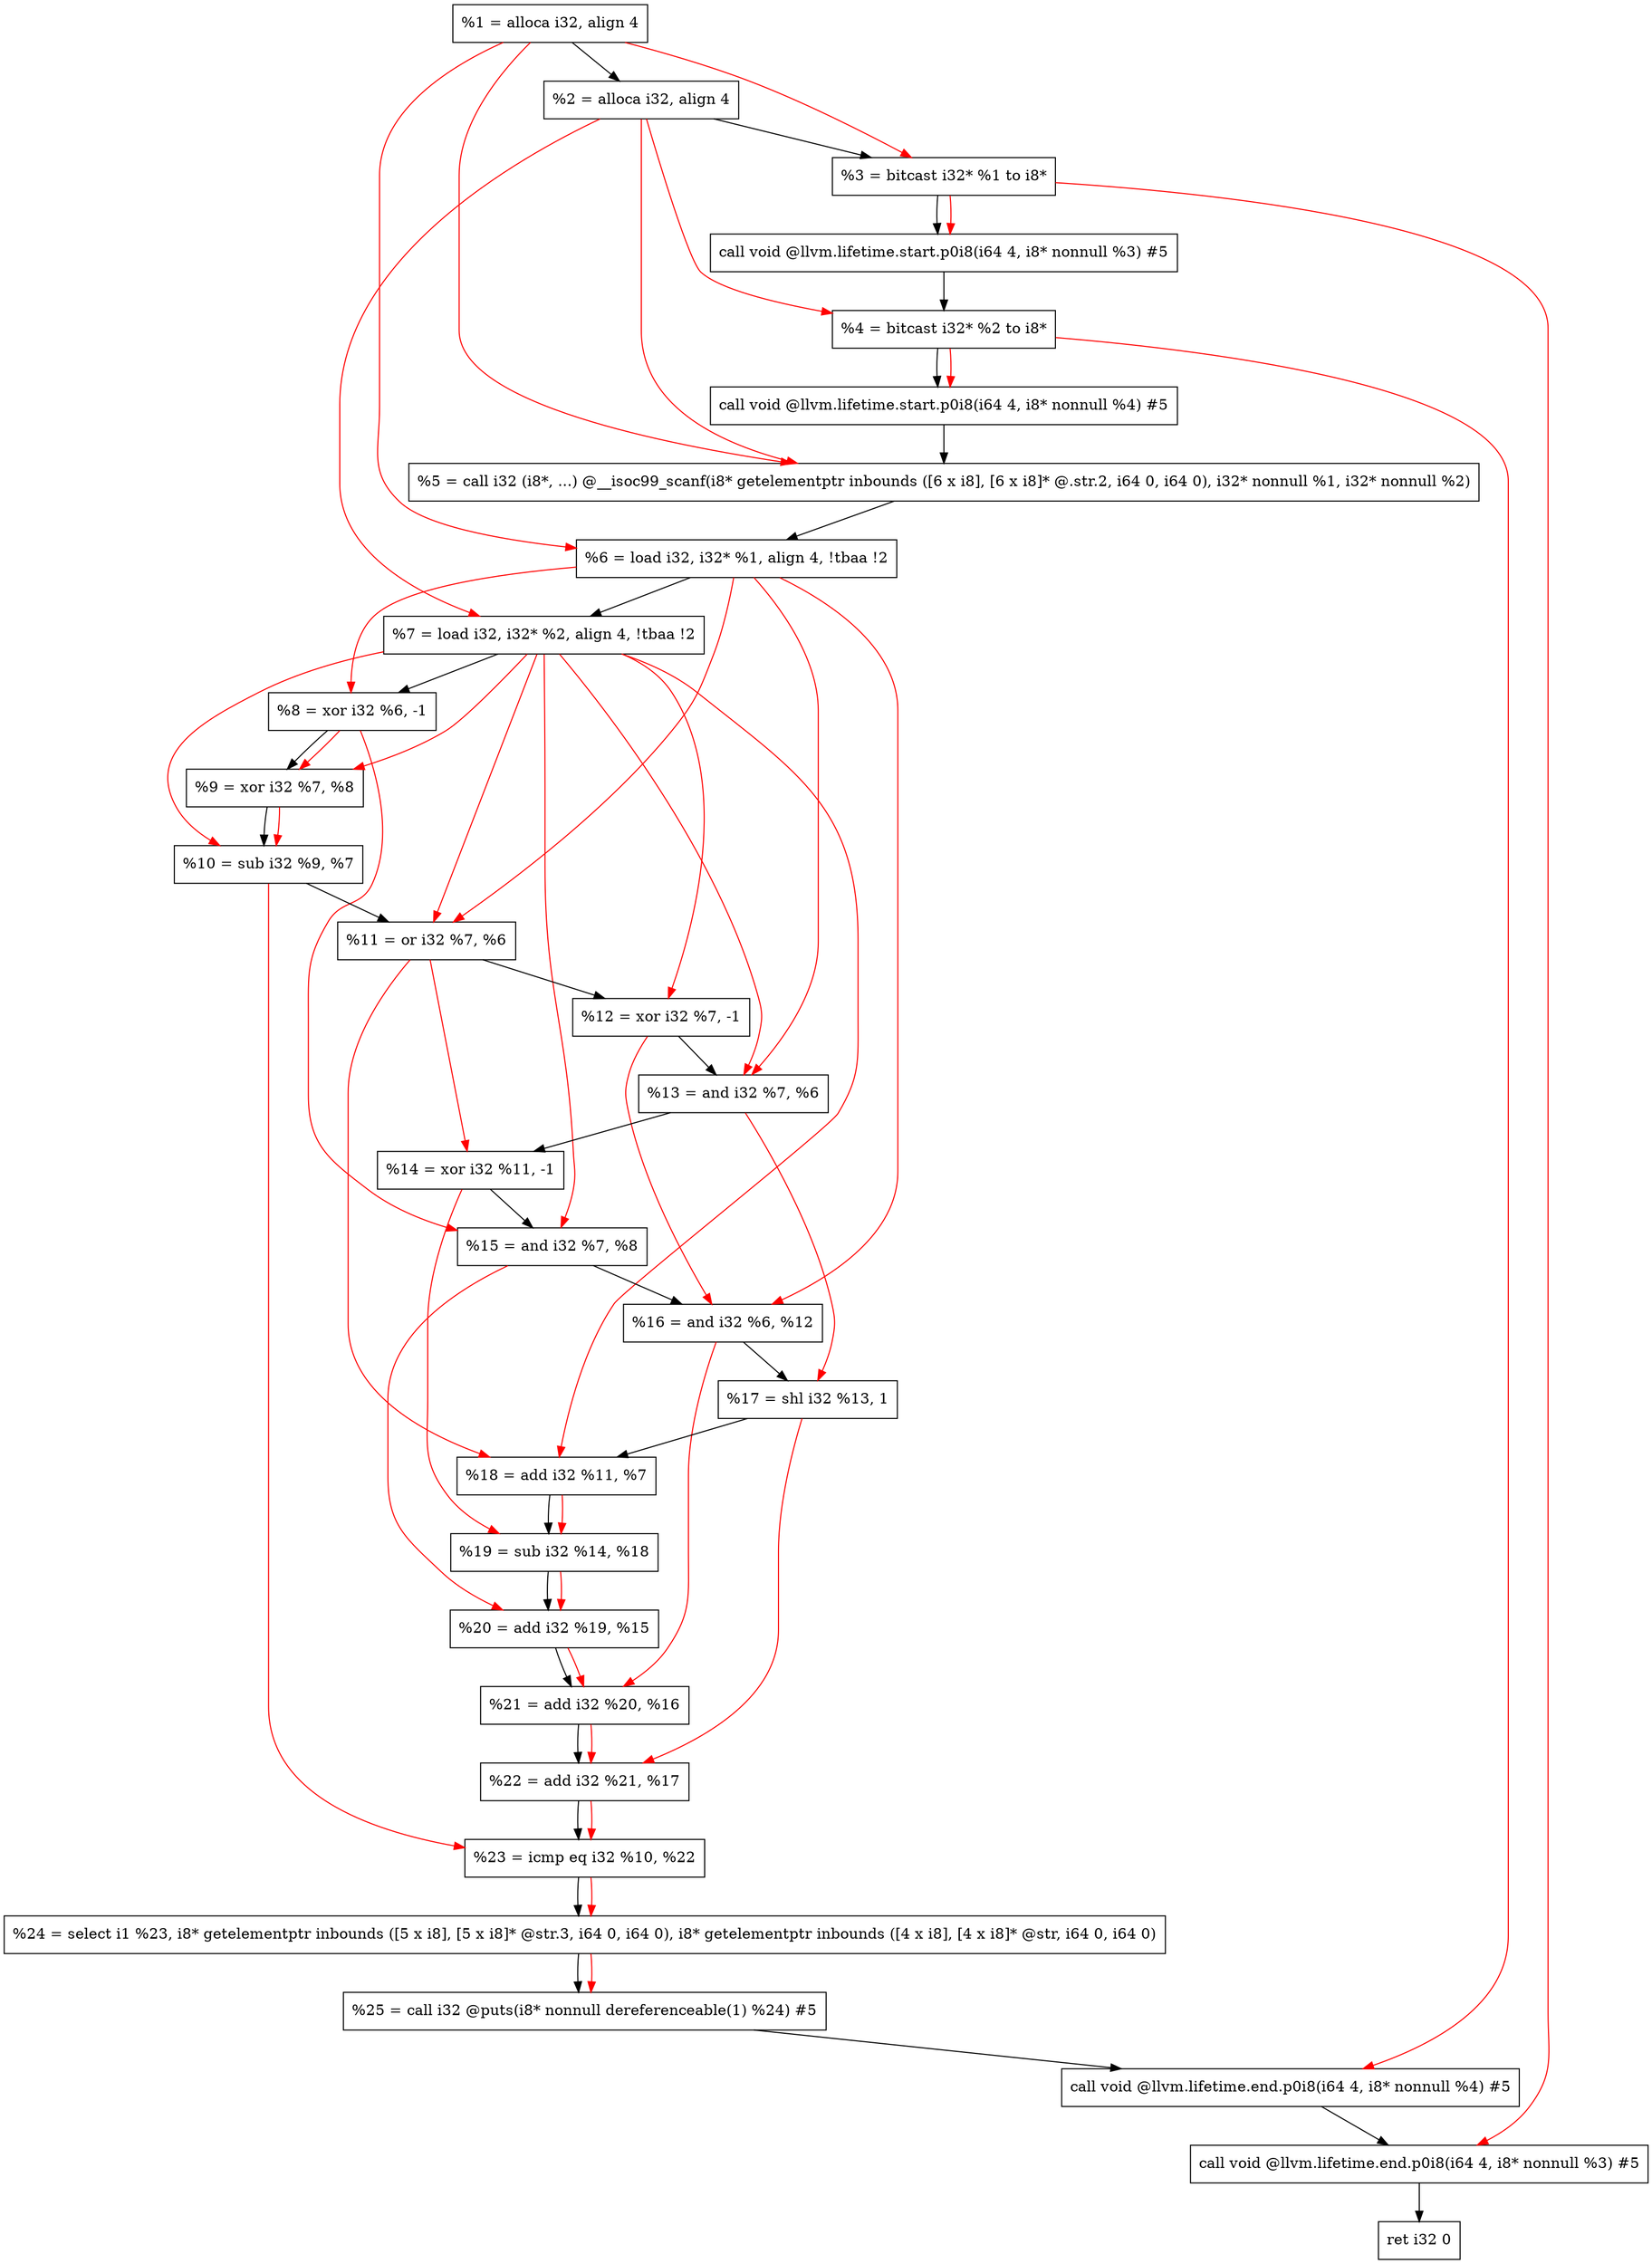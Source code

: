 digraph "DFG for'main' function" {
	Node0xe65798[shape=record, label="  %1 = alloca i32, align 4"];
	Node0xe65818[shape=record, label="  %2 = alloca i32, align 4"];
	Node0xe658a8[shape=record, label="  %3 = bitcast i32* %1 to i8*"];
	Node0xe65d08[shape=record, label="  call void @llvm.lifetime.start.p0i8(i64 4, i8* nonnull %3) #5"];
	Node0xe65de8[shape=record, label="  %4 = bitcast i32* %2 to i8*"];
	Node0xe65f08[shape=record, label="  call void @llvm.lifetime.start.p0i8(i64 4, i8* nonnull %4) #5"];
	Node0xe66140[shape=record, label="  %5 = call i32 (i8*, ...) @__isoc99_scanf(i8* getelementptr inbounds ([6 x i8], [6 x i8]* @.str.2, i64 0, i64 0), i32* nonnull %1, i32* nonnull %2)"];
	Node0xe661f8[shape=record, label="  %6 = load i32, i32* %1, align 4, !tbaa !2"];
	Node0xe67168[shape=record, label="  %7 = load i32, i32* %2, align 4, !tbaa !2"];
	Node0xe677f0[shape=record, label="  %8 = xor i32 %6, -1"];
	Node0xe67860[shape=record, label="  %9 = xor i32 %7, %8"];
	Node0xe678d0[shape=record, label="  %10 = sub i32 %9, %7"];
	Node0xe67940[shape=record, label="  %11 = or i32 %7, %6"];
	Node0xe679b0[shape=record, label="  %12 = xor i32 %7, -1"];
	Node0xe67a20[shape=record, label="  %13 = and i32 %7, %6"];
	Node0xe67a90[shape=record, label="  %14 = xor i32 %11, -1"];
	Node0xe67b00[shape=record, label="  %15 = and i32 %7, %8"];
	Node0xe67b70[shape=record, label="  %16 = and i32 %6, %12"];
	Node0xe67be0[shape=record, label="  %17 = shl i32 %13, 1"];
	Node0xe67c50[shape=record, label="  %18 = add i32 %11, %7"];
	Node0xe67cc0[shape=record, label="  %19 = sub i32 %14, %18"];
	Node0xe67d30[shape=record, label="  %20 = add i32 %19, %15"];
	Node0xe67da0[shape=record, label="  %21 = add i32 %20, %16"];
	Node0xe67e10[shape=record, label="  %22 = add i32 %21, %17"];
	Node0xe67e80[shape=record, label="  %23 = icmp eq i32 %10, %22"];
	Node0xe069d8[shape=record, label="  %24 = select i1 %23, i8* getelementptr inbounds ([5 x i8], [5 x i8]* @str.3, i64 0, i64 0), i8* getelementptr inbounds ([4 x i8], [4 x i8]* @str, i64 0, i64 0)"];
	Node0xe67f10[shape=record, label="  %25 = call i32 @puts(i8* nonnull dereferenceable(1) %24) #5"];
	Node0xe68168[shape=record, label="  call void @llvm.lifetime.end.p0i8(i64 4, i8* nonnull %4) #5"];
	Node0xe682c8[shape=record, label="  call void @llvm.lifetime.end.p0i8(i64 4, i8* nonnull %3) #5"];
	Node0xe68388[shape=record, label="  ret i32 0"];
	Node0xe65798 -> Node0xe65818;
	Node0xe65818 -> Node0xe658a8;
	Node0xe658a8 -> Node0xe65d08;
	Node0xe65d08 -> Node0xe65de8;
	Node0xe65de8 -> Node0xe65f08;
	Node0xe65f08 -> Node0xe66140;
	Node0xe66140 -> Node0xe661f8;
	Node0xe661f8 -> Node0xe67168;
	Node0xe67168 -> Node0xe677f0;
	Node0xe677f0 -> Node0xe67860;
	Node0xe67860 -> Node0xe678d0;
	Node0xe678d0 -> Node0xe67940;
	Node0xe67940 -> Node0xe679b0;
	Node0xe679b0 -> Node0xe67a20;
	Node0xe67a20 -> Node0xe67a90;
	Node0xe67a90 -> Node0xe67b00;
	Node0xe67b00 -> Node0xe67b70;
	Node0xe67b70 -> Node0xe67be0;
	Node0xe67be0 -> Node0xe67c50;
	Node0xe67c50 -> Node0xe67cc0;
	Node0xe67cc0 -> Node0xe67d30;
	Node0xe67d30 -> Node0xe67da0;
	Node0xe67da0 -> Node0xe67e10;
	Node0xe67e10 -> Node0xe67e80;
	Node0xe67e80 -> Node0xe069d8;
	Node0xe069d8 -> Node0xe67f10;
	Node0xe67f10 -> Node0xe68168;
	Node0xe68168 -> Node0xe682c8;
	Node0xe682c8 -> Node0xe68388;
edge [color=red]
	Node0xe65798 -> Node0xe658a8;
	Node0xe658a8 -> Node0xe65d08;
	Node0xe65818 -> Node0xe65de8;
	Node0xe65de8 -> Node0xe65f08;
	Node0xe65798 -> Node0xe66140;
	Node0xe65818 -> Node0xe66140;
	Node0xe65798 -> Node0xe661f8;
	Node0xe65818 -> Node0xe67168;
	Node0xe661f8 -> Node0xe677f0;
	Node0xe67168 -> Node0xe67860;
	Node0xe677f0 -> Node0xe67860;
	Node0xe67860 -> Node0xe678d0;
	Node0xe67168 -> Node0xe678d0;
	Node0xe67168 -> Node0xe67940;
	Node0xe661f8 -> Node0xe67940;
	Node0xe67168 -> Node0xe679b0;
	Node0xe67168 -> Node0xe67a20;
	Node0xe661f8 -> Node0xe67a20;
	Node0xe67940 -> Node0xe67a90;
	Node0xe67168 -> Node0xe67b00;
	Node0xe677f0 -> Node0xe67b00;
	Node0xe661f8 -> Node0xe67b70;
	Node0xe679b0 -> Node0xe67b70;
	Node0xe67a20 -> Node0xe67be0;
	Node0xe67940 -> Node0xe67c50;
	Node0xe67168 -> Node0xe67c50;
	Node0xe67a90 -> Node0xe67cc0;
	Node0xe67c50 -> Node0xe67cc0;
	Node0xe67cc0 -> Node0xe67d30;
	Node0xe67b00 -> Node0xe67d30;
	Node0xe67d30 -> Node0xe67da0;
	Node0xe67b70 -> Node0xe67da0;
	Node0xe67da0 -> Node0xe67e10;
	Node0xe67be0 -> Node0xe67e10;
	Node0xe678d0 -> Node0xe67e80;
	Node0xe67e10 -> Node0xe67e80;
	Node0xe67e80 -> Node0xe069d8;
	Node0xe069d8 -> Node0xe67f10;
	Node0xe65de8 -> Node0xe68168;
	Node0xe658a8 -> Node0xe682c8;
}
